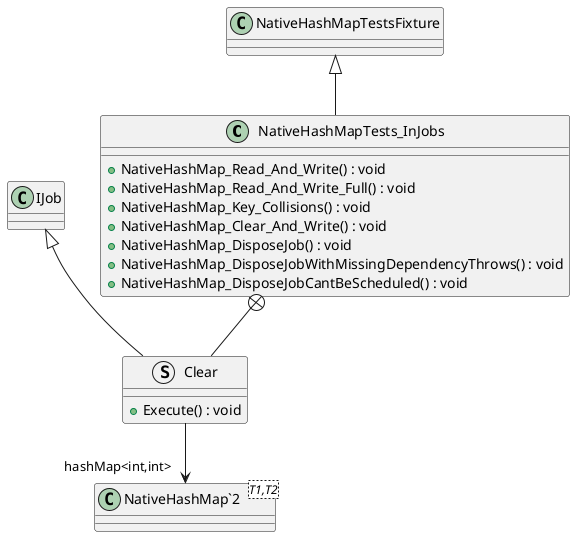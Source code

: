 @startuml
class NativeHashMapTests_InJobs {
    + NativeHashMap_Read_And_Write() : void
    + NativeHashMap_Read_And_Write_Full() : void
    + NativeHashMap_Key_Collisions() : void
    + NativeHashMap_Clear_And_Write() : void
    + NativeHashMap_DisposeJob() : void
    + NativeHashMap_DisposeJobWithMissingDependencyThrows() : void
    + NativeHashMap_DisposeJobCantBeScheduled() : void
}
struct Clear {
    + Execute() : void
}
class "NativeHashMap`2"<T1,T2> {
}
NativeHashMapTestsFixture <|-- NativeHashMapTests_InJobs
NativeHashMapTests_InJobs +-- Clear
IJob <|-- Clear
Clear --> "hashMap<int,int>" "NativeHashMap`2"
@enduml
